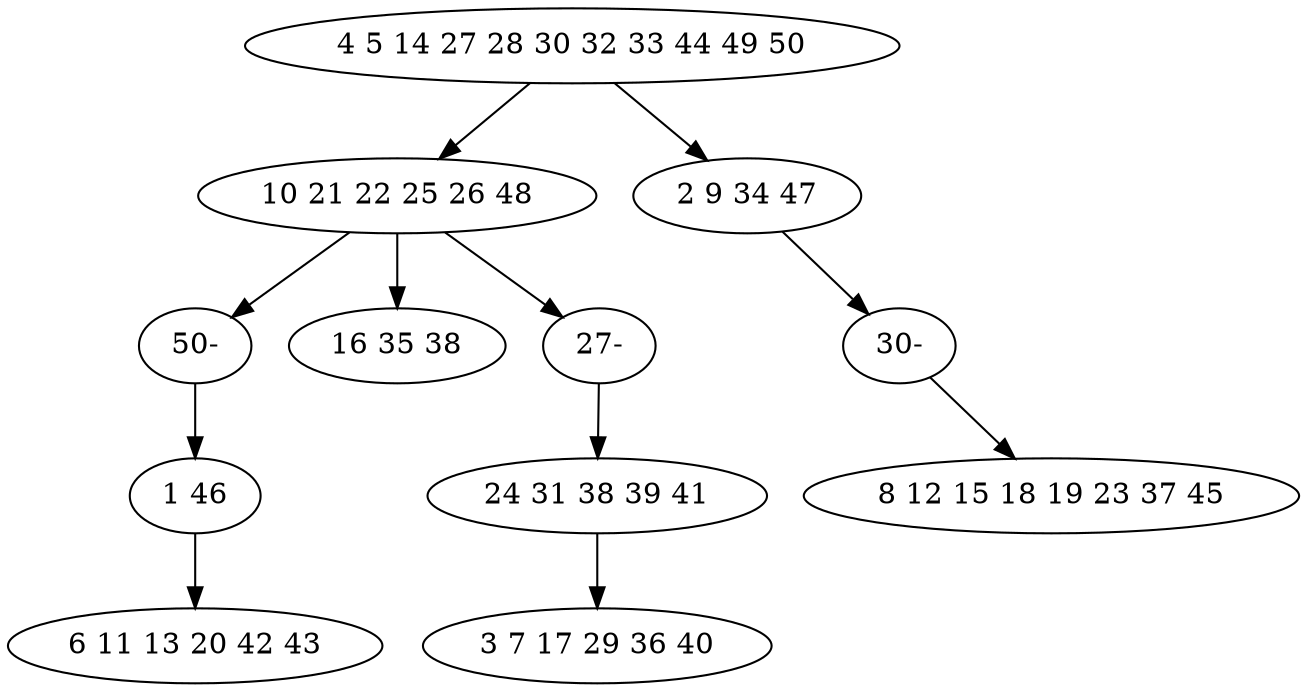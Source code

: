 digraph true_tree {
	"0" -> "1"
	"0" -> "2"
	"1" -> "9"
	"1" -> "4"
	"1" -> "10"
	"5" -> "6"
	"3" -> "7"
	"2" -> "11"
	"9" -> "3"
	"10" -> "5"
	"11" -> "8"
	"0" [label="4 5 14 27 28 30 32 33 44 49 50"];
	"1" [label="10 21 22 25 26 48"];
	"2" [label="2 9 34 47"];
	"3" [label="1 46"];
	"4" [label="16 35 38"];
	"5" [label="24 31 38 39 41"];
	"6" [label="3 7 17 29 36 40"];
	"7" [label="6 11 13 20 42 43"];
	"8" [label="8 12 15 18 19 23 37 45"];
	"9" [label="50-"];
	"10" [label="27-"];
	"11" [label="30-"];
}
